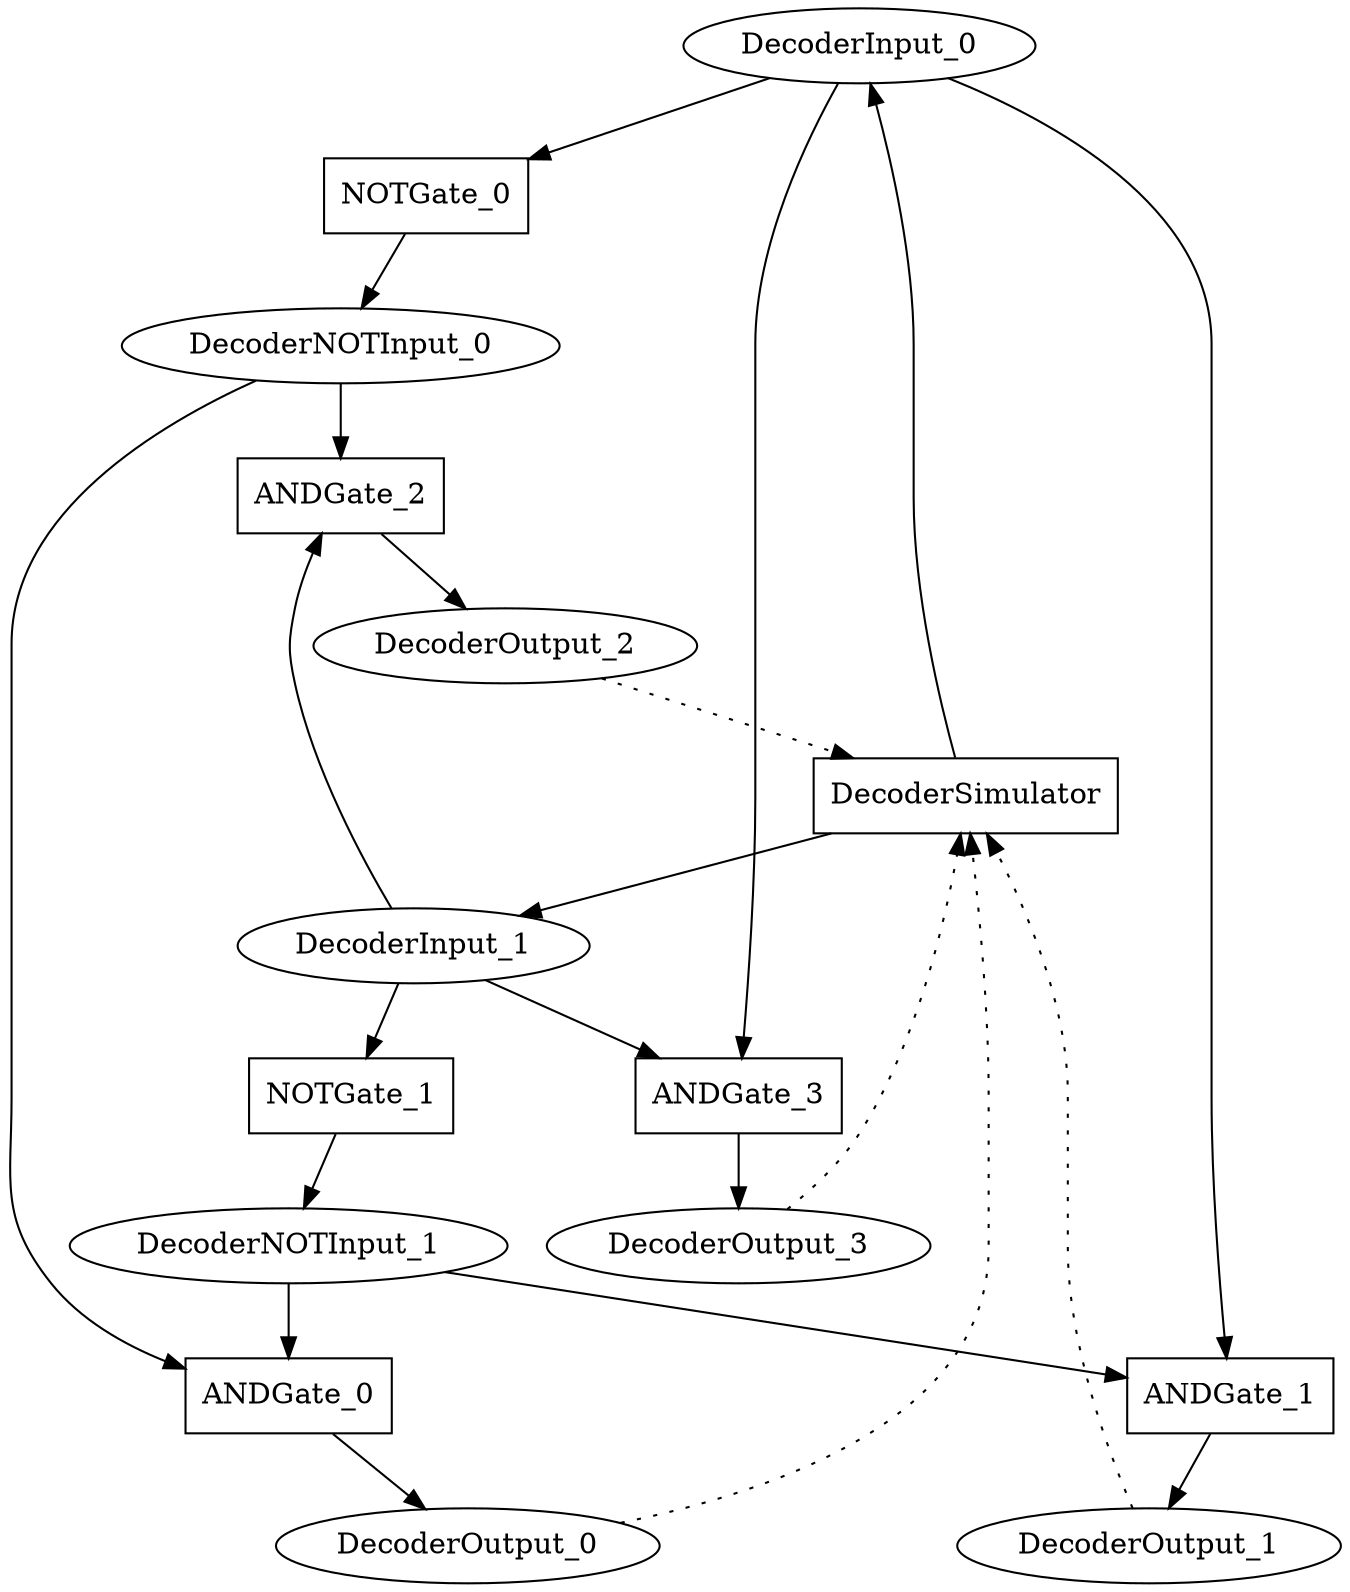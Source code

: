 digraph Decoder_n_Bit {
"DecoderInput_0" [shape=oval];
"DecoderInput_1" [shape=oval];
"DecoderNOTInput_0" [shape=oval];
"DecoderNOTInput_1" [shape=oval];
"DecoderOutput_0" [shape=oval];
"DecoderOutput_1" [shape=oval];
"DecoderOutput_2" [shape=oval];
"DecoderOutput_3" [shape=oval];
"NOTGate_0" [shape=box];
"ANDGate_1" [shape=box];
"ANDGate_3" [shape=box];
"NOTGate_1" [shape=box];
"ANDGate_2" [shape=box];
"ANDGate_0" [shape=box];
"DecoderSimulator" [shape=box];
"DecoderInput_0" -> "NOTGate_0";
"DecoderInput_0" -> "ANDGate_1";
"DecoderInput_0" -> "ANDGate_3";
"DecoderInput_1" -> "NOTGate_1";
"DecoderInput_1" -> "ANDGate_2";
"DecoderInput_1" -> "ANDGate_3";
"DecoderNOTInput_0" -> "ANDGate_0";
"DecoderNOTInput_0" -> "ANDGate_2";
"DecoderNOTInput_1" -> "ANDGate_0";
"DecoderNOTInput_1" -> "ANDGate_1";
"DecoderSimulator" -> "DecoderInput_0";
"DecoderSimulator" -> "DecoderInput_1";
"NOTGate_0" -> "DecoderNOTInput_0";
"NOTGate_1" -> "DecoderNOTInput_1";
"ANDGate_0" -> "DecoderOutput_0";
"ANDGate_1" -> "DecoderOutput_1";
"ANDGate_2" -> "DecoderOutput_2";
"ANDGate_3" -> "DecoderOutput_3";
"DecoderOutput_0" -> "DecoderSimulator" [style=dotted];
"DecoderOutput_1" -> "DecoderSimulator" [style=dotted];
"DecoderOutput_2" -> "DecoderSimulator" [style=dotted];
"DecoderOutput_3" -> "DecoderSimulator" [style=dotted];
}
